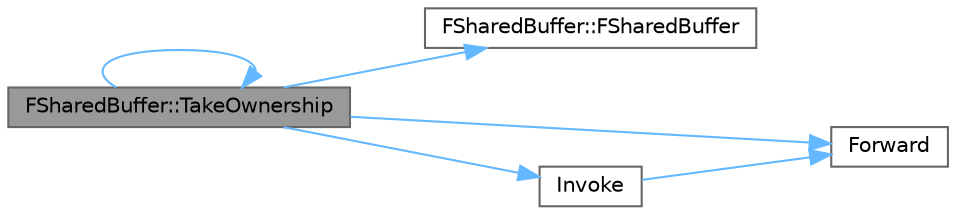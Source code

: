 digraph "FSharedBuffer::TakeOwnership"
{
 // INTERACTIVE_SVG=YES
 // LATEX_PDF_SIZE
  bgcolor="transparent";
  edge [fontname=Helvetica,fontsize=10,labelfontname=Helvetica,labelfontsize=10];
  node [fontname=Helvetica,fontsize=10,shape=box,height=0.2,width=0.4];
  rankdir="LR";
  Node1 [id="Node000001",label="FSharedBuffer::TakeOwnership",height=0.2,width=0.4,color="gray40", fillcolor="grey60", style="filled", fontcolor="black",tooltip="Make an owned buffer by taking ownership of the input."];
  Node1 -> Node2 [id="edge1_Node000001_Node000002",color="steelblue1",style="solid",tooltip=" "];
  Node2 [id="Node000002",label="FSharedBuffer::FSharedBuffer",height=0.2,width=0.4,color="grey40", fillcolor="white", style="filled",URL="$d5/d2c/classFSharedBuffer.html#a501818a10e15626550853da572542025",tooltip="Construct a null shared buffer."];
  Node1 -> Node3 [id="edge2_Node000001_Node000003",color="steelblue1",style="solid",tooltip=" "];
  Node3 [id="Node000003",label="Forward",height=0.2,width=0.4,color="grey40", fillcolor="white", style="filled",URL="$d4/d24/UnrealTemplate_8h.html#a68f280c1d561a8899a1e9e3ea8405d00",tooltip="Forward will cast a reference to an rvalue reference."];
  Node1 -> Node4 [id="edge3_Node000001_Node000004",color="steelblue1",style="solid",tooltip=" "];
  Node4 [id="Node000004",label="Invoke",height=0.2,width=0.4,color="grey40", fillcolor="white", style="filled",URL="$d7/deb/Invoke_8h.html#a66d3e79358998f56001f20726270e390",tooltip="Invokes a callable with a set of arguments."];
  Node4 -> Node3 [id="edge4_Node000004_Node000003",color="steelblue1",style="solid",tooltip=" "];
  Node1 -> Node1 [id="edge5_Node000001_Node000001",color="steelblue1",style="solid",tooltip=" "];
}
